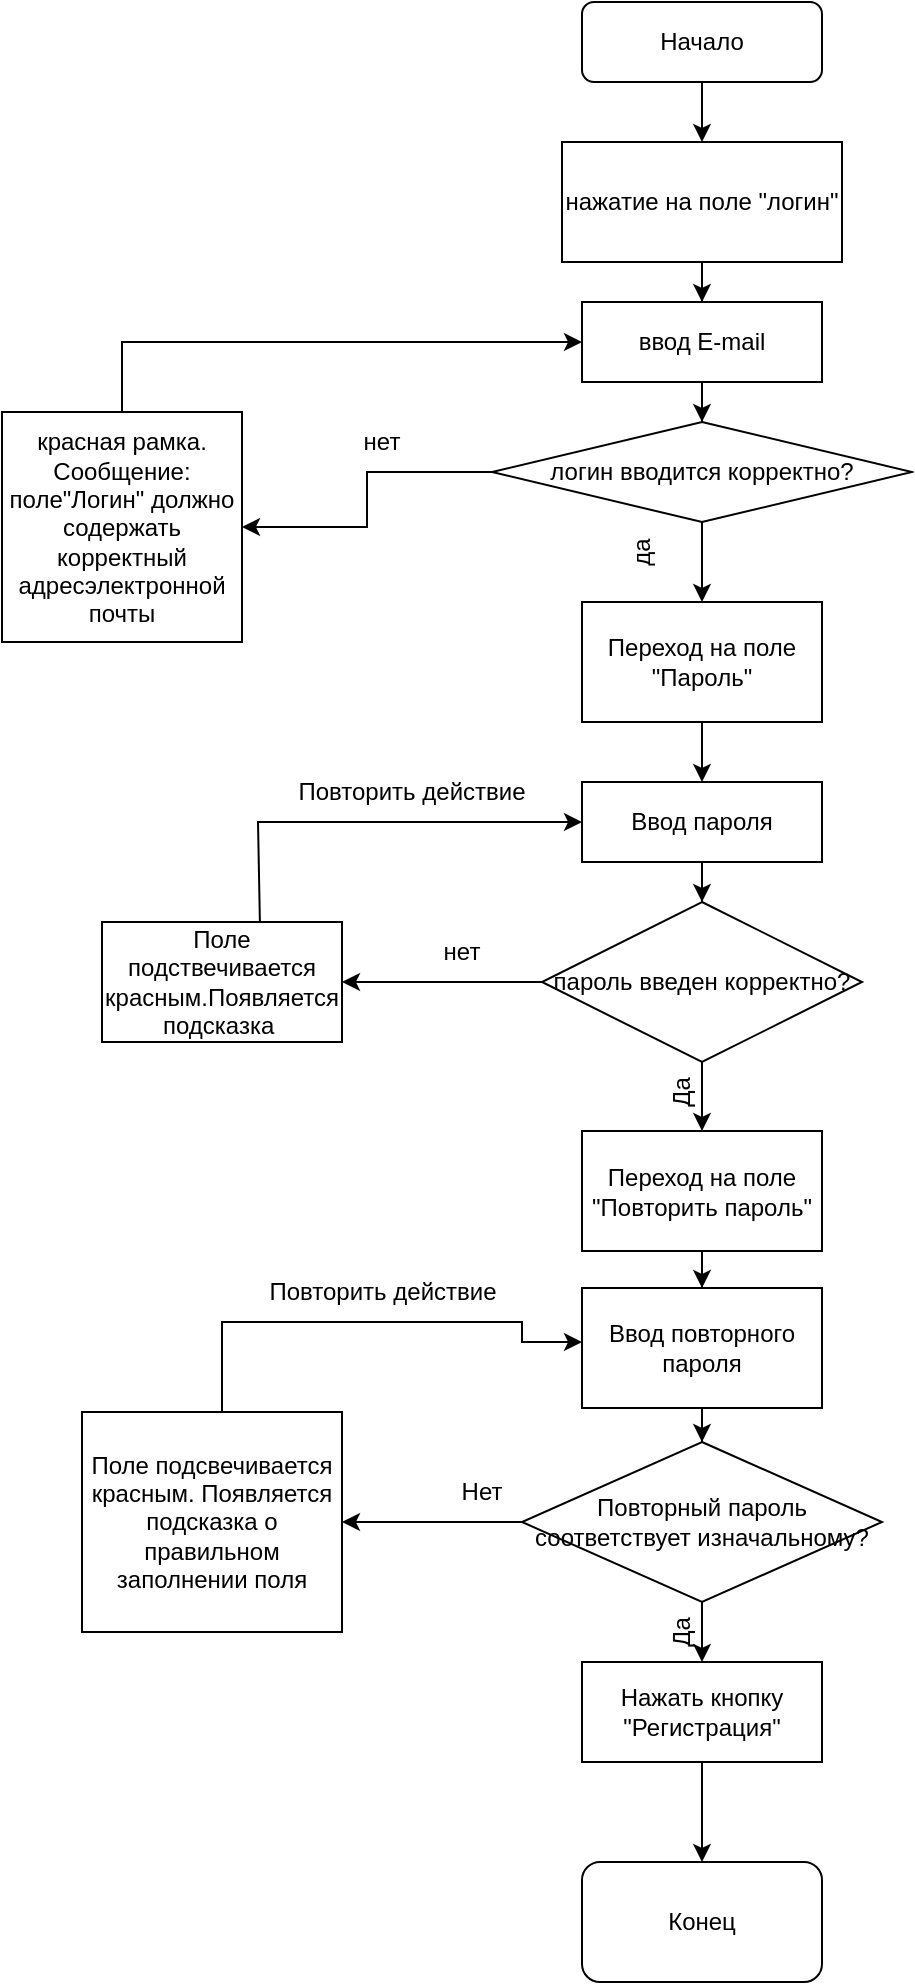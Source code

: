 <mxfile version="24.8.4">
  <diagram id="C5RBs43oDa-KdzZeNtuy" name="Page-1">
    <mxGraphModel dx="1040" dy="599" grid="1" gridSize="10" guides="1" tooltips="1" connect="1" arrows="1" fold="1" page="1" pageScale="1" pageWidth="827" pageHeight="1169" math="0" shadow="0">
      <root>
        <mxCell id="WIyWlLk6GJQsqaUBKTNV-0" />
        <mxCell id="WIyWlLk6GJQsqaUBKTNV-1" parent="WIyWlLk6GJQsqaUBKTNV-0" />
        <mxCell id="WIyWlLk6GJQsqaUBKTNV-3" value="Начало" style="rounded=1;whiteSpace=wrap;html=1;fontSize=12;glass=0;strokeWidth=1;shadow=0;" parent="WIyWlLk6GJQsqaUBKTNV-1" vertex="1">
          <mxGeometry x="370" y="20" width="120" height="40" as="geometry" />
        </mxCell>
        <mxCell id="v5UbnTLlfNjr8Z1qmk2X-4" value="" style="edgeStyle=orthogonalEdgeStyle;rounded=0;orthogonalLoop=1;jettySize=auto;html=1;" edge="1" parent="WIyWlLk6GJQsqaUBKTNV-1" source="v5UbnTLlfNjr8Z1qmk2X-0" target="v5UbnTLlfNjr8Z1qmk2X-3">
          <mxGeometry relative="1" as="geometry" />
        </mxCell>
        <mxCell id="v5UbnTLlfNjr8Z1qmk2X-0" value="нажатие на поле &quot;логин&quot;" style="rounded=0;whiteSpace=wrap;html=1;" vertex="1" parent="WIyWlLk6GJQsqaUBKTNV-1">
          <mxGeometry x="360" y="90" width="140" height="60" as="geometry" />
        </mxCell>
        <mxCell id="v5UbnTLlfNjr8Z1qmk2X-2" value="" style="endArrow=classic;html=1;rounded=0;exitX=0.5;exitY=1;exitDx=0;exitDy=0;entryX=0.5;entryY=0;entryDx=0;entryDy=0;" edge="1" parent="WIyWlLk6GJQsqaUBKTNV-1" source="WIyWlLk6GJQsqaUBKTNV-3" target="v5UbnTLlfNjr8Z1qmk2X-0">
          <mxGeometry width="50" height="50" relative="1" as="geometry">
            <mxPoint x="390" y="280" as="sourcePoint" />
            <mxPoint x="390" y="340" as="targetPoint" />
          </mxGeometry>
        </mxCell>
        <mxCell id="v5UbnTLlfNjr8Z1qmk2X-6" value="" style="edgeStyle=orthogonalEdgeStyle;rounded=0;orthogonalLoop=1;jettySize=auto;html=1;" edge="1" parent="WIyWlLk6GJQsqaUBKTNV-1" source="v5UbnTLlfNjr8Z1qmk2X-3" target="v5UbnTLlfNjr8Z1qmk2X-5">
          <mxGeometry relative="1" as="geometry" />
        </mxCell>
        <mxCell id="v5UbnTLlfNjr8Z1qmk2X-3" value="ввод E-mail" style="whiteSpace=wrap;html=1;rounded=0;" vertex="1" parent="WIyWlLk6GJQsqaUBKTNV-1">
          <mxGeometry x="370" y="170" width="120" height="40" as="geometry" />
        </mxCell>
        <mxCell id="v5UbnTLlfNjr8Z1qmk2X-8" value="" style="edgeStyle=orthogonalEdgeStyle;rounded=0;orthogonalLoop=1;jettySize=auto;html=1;" edge="1" parent="WIyWlLk6GJQsqaUBKTNV-1" source="v5UbnTLlfNjr8Z1qmk2X-5" target="v5UbnTLlfNjr8Z1qmk2X-7">
          <mxGeometry relative="1" as="geometry" />
        </mxCell>
        <mxCell id="v5UbnTLlfNjr8Z1qmk2X-5" value="логин вводится корректно?" style="rhombus;whiteSpace=wrap;html=1;rounded=0;" vertex="1" parent="WIyWlLk6GJQsqaUBKTNV-1">
          <mxGeometry x="325" y="230" width="210" height="50" as="geometry" />
        </mxCell>
        <mxCell id="v5UbnTLlfNjr8Z1qmk2X-24" value="" style="edgeStyle=orthogonalEdgeStyle;rounded=0;orthogonalLoop=1;jettySize=auto;html=1;" edge="1" parent="WIyWlLk6GJQsqaUBKTNV-1" source="v5UbnTLlfNjr8Z1qmk2X-7">
          <mxGeometry relative="1" as="geometry">
            <mxPoint x="370" y="190" as="targetPoint" />
            <Array as="points">
              <mxPoint x="140" y="190" />
            </Array>
          </mxGeometry>
        </mxCell>
        <mxCell id="v5UbnTLlfNjr8Z1qmk2X-7" value="красная рамка.&lt;div&gt;Сообщение: поле&quot;Логин&quot; должно содержать корректный адресэлектронной почты&lt;/div&gt;" style="whiteSpace=wrap;html=1;rounded=0;" vertex="1" parent="WIyWlLk6GJQsqaUBKTNV-1">
          <mxGeometry x="80" y="225" width="120" height="115" as="geometry" />
        </mxCell>
        <mxCell id="v5UbnTLlfNjr8Z1qmk2X-9" value="нет" style="text;html=1;align=center;verticalAlign=middle;whiteSpace=wrap;rounded=0;" vertex="1" parent="WIyWlLk6GJQsqaUBKTNV-1">
          <mxGeometry x="240" y="225" width="60" height="30" as="geometry" />
        </mxCell>
        <mxCell id="v5UbnTLlfNjr8Z1qmk2X-11" value="" style="endArrow=classic;html=1;rounded=0;" edge="1" parent="WIyWlLk6GJQsqaUBKTNV-1" target="v5UbnTLlfNjr8Z1qmk2X-13">
          <mxGeometry width="50" height="50" relative="1" as="geometry">
            <mxPoint x="430" y="280" as="sourcePoint" />
            <mxPoint x="430" y="350" as="targetPoint" />
            <Array as="points">
              <mxPoint x="430" y="280" />
            </Array>
          </mxGeometry>
        </mxCell>
        <mxCell id="v5UbnTLlfNjr8Z1qmk2X-16" value="" style="edgeStyle=orthogonalEdgeStyle;rounded=0;orthogonalLoop=1;jettySize=auto;html=1;" edge="1" parent="WIyWlLk6GJQsqaUBKTNV-1" source="v5UbnTLlfNjr8Z1qmk2X-13" target="v5UbnTLlfNjr8Z1qmk2X-15">
          <mxGeometry relative="1" as="geometry" />
        </mxCell>
        <mxCell id="v5UbnTLlfNjr8Z1qmk2X-13" value="Переход на поле &quot;Пароль&quot;" style="rounded=0;whiteSpace=wrap;html=1;" vertex="1" parent="WIyWlLk6GJQsqaUBKTNV-1">
          <mxGeometry x="370" y="320" width="120" height="60" as="geometry" />
        </mxCell>
        <mxCell id="v5UbnTLlfNjr8Z1qmk2X-14" value="да" style="text;html=1;align=center;verticalAlign=middle;whiteSpace=wrap;rounded=0;rotation=270;" vertex="1" parent="WIyWlLk6GJQsqaUBKTNV-1">
          <mxGeometry x="370" y="280" width="60" height="30" as="geometry" />
        </mxCell>
        <mxCell id="v5UbnTLlfNjr8Z1qmk2X-18" value="" style="edgeStyle=orthogonalEdgeStyle;rounded=0;orthogonalLoop=1;jettySize=auto;html=1;" edge="1" parent="WIyWlLk6GJQsqaUBKTNV-1" source="v5UbnTLlfNjr8Z1qmk2X-15" target="v5UbnTLlfNjr8Z1qmk2X-17">
          <mxGeometry relative="1" as="geometry" />
        </mxCell>
        <mxCell id="v5UbnTLlfNjr8Z1qmk2X-15" value="Ввод пароля" style="whiteSpace=wrap;html=1;rounded=0;" vertex="1" parent="WIyWlLk6GJQsqaUBKTNV-1">
          <mxGeometry x="370" y="410" width="120" height="40" as="geometry" />
        </mxCell>
        <mxCell id="v5UbnTLlfNjr8Z1qmk2X-20" value="" style="edgeStyle=orthogonalEdgeStyle;rounded=0;orthogonalLoop=1;jettySize=auto;html=1;" edge="1" parent="WIyWlLk6GJQsqaUBKTNV-1" source="v5UbnTLlfNjr8Z1qmk2X-17" target="v5UbnTLlfNjr8Z1qmk2X-19">
          <mxGeometry relative="1" as="geometry" />
        </mxCell>
        <mxCell id="v5UbnTLlfNjr8Z1qmk2X-29" value="" style="edgeStyle=orthogonalEdgeStyle;rounded=0;orthogonalLoop=1;jettySize=auto;html=1;" edge="1" parent="WIyWlLk6GJQsqaUBKTNV-1" source="v5UbnTLlfNjr8Z1qmk2X-17" target="v5UbnTLlfNjr8Z1qmk2X-28">
          <mxGeometry relative="1" as="geometry" />
        </mxCell>
        <mxCell id="v5UbnTLlfNjr8Z1qmk2X-17" value="пароль введен корректно?" style="rhombus;whiteSpace=wrap;html=1;rounded=0;" vertex="1" parent="WIyWlLk6GJQsqaUBKTNV-1">
          <mxGeometry x="350" y="470" width="160" height="80" as="geometry" />
        </mxCell>
        <mxCell id="v5UbnTLlfNjr8Z1qmk2X-19" value="Поле подствечивается красным.Появляется подсказка&amp;nbsp;" style="whiteSpace=wrap;html=1;rounded=0;" vertex="1" parent="WIyWlLk6GJQsqaUBKTNV-1">
          <mxGeometry x="130" y="480" width="120" height="60" as="geometry" />
        </mxCell>
        <mxCell id="v5UbnTLlfNjr8Z1qmk2X-22" value="нет" style="text;html=1;align=center;verticalAlign=middle;whiteSpace=wrap;rounded=0;" vertex="1" parent="WIyWlLk6GJQsqaUBKTNV-1">
          <mxGeometry x="280" y="480" width="60" height="30" as="geometry" />
        </mxCell>
        <mxCell id="v5UbnTLlfNjr8Z1qmk2X-27" style="edgeStyle=orthogonalEdgeStyle;rounded=0;orthogonalLoop=1;jettySize=auto;html=1;entryX=0;entryY=0.75;entryDx=0;entryDy=0;exitX=0.658;exitY=0.008;exitDx=0;exitDy=0;exitPerimeter=0;" edge="1" parent="WIyWlLk6GJQsqaUBKTNV-1" source="v5UbnTLlfNjr8Z1qmk2X-19">
          <mxGeometry relative="1" as="geometry">
            <mxPoint x="208" y="491" as="sourcePoint" />
            <mxPoint x="370" y="430" as="targetPoint" />
            <Array as="points">
              <mxPoint x="208" y="430" />
            </Array>
          </mxGeometry>
        </mxCell>
        <mxCell id="v5UbnTLlfNjr8Z1qmk2X-33" value="" style="edgeStyle=orthogonalEdgeStyle;rounded=0;orthogonalLoop=1;jettySize=auto;html=1;" edge="1" parent="WIyWlLk6GJQsqaUBKTNV-1" source="v5UbnTLlfNjr8Z1qmk2X-28" target="v5UbnTLlfNjr8Z1qmk2X-32">
          <mxGeometry relative="1" as="geometry" />
        </mxCell>
        <mxCell id="v5UbnTLlfNjr8Z1qmk2X-28" value="Переход на поле &quot;Повторить пароль&quot;" style="whiteSpace=wrap;html=1;rounded=0;" vertex="1" parent="WIyWlLk6GJQsqaUBKTNV-1">
          <mxGeometry x="370" y="584.5" width="120" height="60" as="geometry" />
        </mxCell>
        <mxCell id="v5UbnTLlfNjr8Z1qmk2X-30" value="Да" style="text;html=1;align=center;verticalAlign=middle;whiteSpace=wrap;rounded=0;rotation=270;" vertex="1" parent="WIyWlLk6GJQsqaUBKTNV-1">
          <mxGeometry x="390" y="550" width="60" height="30" as="geometry" />
        </mxCell>
        <mxCell id="v5UbnTLlfNjr8Z1qmk2X-35" value="" style="edgeStyle=orthogonalEdgeStyle;rounded=0;orthogonalLoop=1;jettySize=auto;html=1;" edge="1" parent="WIyWlLk6GJQsqaUBKTNV-1" source="v5UbnTLlfNjr8Z1qmk2X-32" target="v5UbnTLlfNjr8Z1qmk2X-34">
          <mxGeometry relative="1" as="geometry" />
        </mxCell>
        <mxCell id="v5UbnTLlfNjr8Z1qmk2X-32" value="Ввод повторного пароля" style="whiteSpace=wrap;html=1;rounded=0;" vertex="1" parent="WIyWlLk6GJQsqaUBKTNV-1">
          <mxGeometry x="370" y="663" width="120" height="60" as="geometry" />
        </mxCell>
        <mxCell id="v5UbnTLlfNjr8Z1qmk2X-37" value="" style="edgeStyle=orthogonalEdgeStyle;rounded=0;orthogonalLoop=1;jettySize=auto;html=1;" edge="1" parent="WIyWlLk6GJQsqaUBKTNV-1" source="v5UbnTLlfNjr8Z1qmk2X-34" target="v5UbnTLlfNjr8Z1qmk2X-36">
          <mxGeometry relative="1" as="geometry" />
        </mxCell>
        <mxCell id="v5UbnTLlfNjr8Z1qmk2X-43" value="" style="edgeStyle=orthogonalEdgeStyle;rounded=0;orthogonalLoop=1;jettySize=auto;html=1;" edge="1" parent="WIyWlLk6GJQsqaUBKTNV-1" source="v5UbnTLlfNjr8Z1qmk2X-34" target="v5UbnTLlfNjr8Z1qmk2X-42">
          <mxGeometry relative="1" as="geometry" />
        </mxCell>
        <mxCell id="v5UbnTLlfNjr8Z1qmk2X-34" value="Повторный пароль соответствует изначальному?" style="rhombus;whiteSpace=wrap;html=1;rounded=0;" vertex="1" parent="WIyWlLk6GJQsqaUBKTNV-1">
          <mxGeometry x="340" y="740" width="180" height="80" as="geometry" />
        </mxCell>
        <mxCell id="v5UbnTLlfNjr8Z1qmk2X-46" value="" style="edgeStyle=orthogonalEdgeStyle;rounded=0;orthogonalLoop=1;jettySize=auto;html=1;" edge="1" parent="WIyWlLk6GJQsqaUBKTNV-1" source="v5UbnTLlfNjr8Z1qmk2X-36">
          <mxGeometry relative="1" as="geometry">
            <mxPoint x="370" y="690" as="targetPoint" />
            <Array as="points">
              <mxPoint x="190" y="680" />
              <mxPoint x="340" y="680" />
              <mxPoint x="340" y="690" />
            </Array>
          </mxGeometry>
        </mxCell>
        <mxCell id="v5UbnTLlfNjr8Z1qmk2X-36" value="Поле подсвечивается красным. Появляется подсказка о правильном заполнении поля" style="whiteSpace=wrap;html=1;rounded=0;" vertex="1" parent="WIyWlLk6GJQsqaUBKTNV-1">
          <mxGeometry x="120" y="725" width="130" height="110" as="geometry" />
        </mxCell>
        <mxCell id="v5UbnTLlfNjr8Z1qmk2X-38" value="Нет" style="text;html=1;align=center;verticalAlign=middle;whiteSpace=wrap;rounded=0;" vertex="1" parent="WIyWlLk6GJQsqaUBKTNV-1">
          <mxGeometry x="290" y="750" width="60" height="30" as="geometry" />
        </mxCell>
        <mxCell id="v5UbnTLlfNjr8Z1qmk2X-59" value="" style="edgeStyle=orthogonalEdgeStyle;rounded=0;orthogonalLoop=1;jettySize=auto;html=1;" edge="1" parent="WIyWlLk6GJQsqaUBKTNV-1" source="v5UbnTLlfNjr8Z1qmk2X-42" target="v5UbnTLlfNjr8Z1qmk2X-51">
          <mxGeometry relative="1" as="geometry" />
        </mxCell>
        <mxCell id="v5UbnTLlfNjr8Z1qmk2X-42" value="Нажать кнопку &quot;Регистрация&quot;" style="whiteSpace=wrap;html=1;rounded=0;" vertex="1" parent="WIyWlLk6GJQsqaUBKTNV-1">
          <mxGeometry x="370" y="850" width="120" height="50" as="geometry" />
        </mxCell>
        <mxCell id="v5UbnTLlfNjr8Z1qmk2X-44" value="Да" style="text;html=1;align=center;verticalAlign=middle;whiteSpace=wrap;rounded=0;rotation=270;" vertex="1" parent="WIyWlLk6GJQsqaUBKTNV-1">
          <mxGeometry x="390" y="820" width="60" height="30" as="geometry" />
        </mxCell>
        <mxCell id="v5UbnTLlfNjr8Z1qmk2X-51" value="Конец" style="rounded=1;whiteSpace=wrap;html=1;" vertex="1" parent="WIyWlLk6GJQsqaUBKTNV-1">
          <mxGeometry x="370" y="950" width="120" height="60" as="geometry" />
        </mxCell>
        <mxCell id="v5UbnTLlfNjr8Z1qmk2X-54" value="Повторить действие" style="text;html=1;align=center;verticalAlign=middle;resizable=0;points=[];autosize=1;strokeColor=none;fillColor=none;" vertex="1" parent="WIyWlLk6GJQsqaUBKTNV-1">
          <mxGeometry x="200" y="650" width="140" height="30" as="geometry" />
        </mxCell>
        <mxCell id="v5UbnTLlfNjr8Z1qmk2X-55" value="Повторить действие" style="text;html=1;align=center;verticalAlign=middle;whiteSpace=wrap;rounded=0;" vertex="1" parent="WIyWlLk6GJQsqaUBKTNV-1">
          <mxGeometry x="220" y="400" width="130" height="30" as="geometry" />
        </mxCell>
      </root>
    </mxGraphModel>
  </diagram>
</mxfile>
